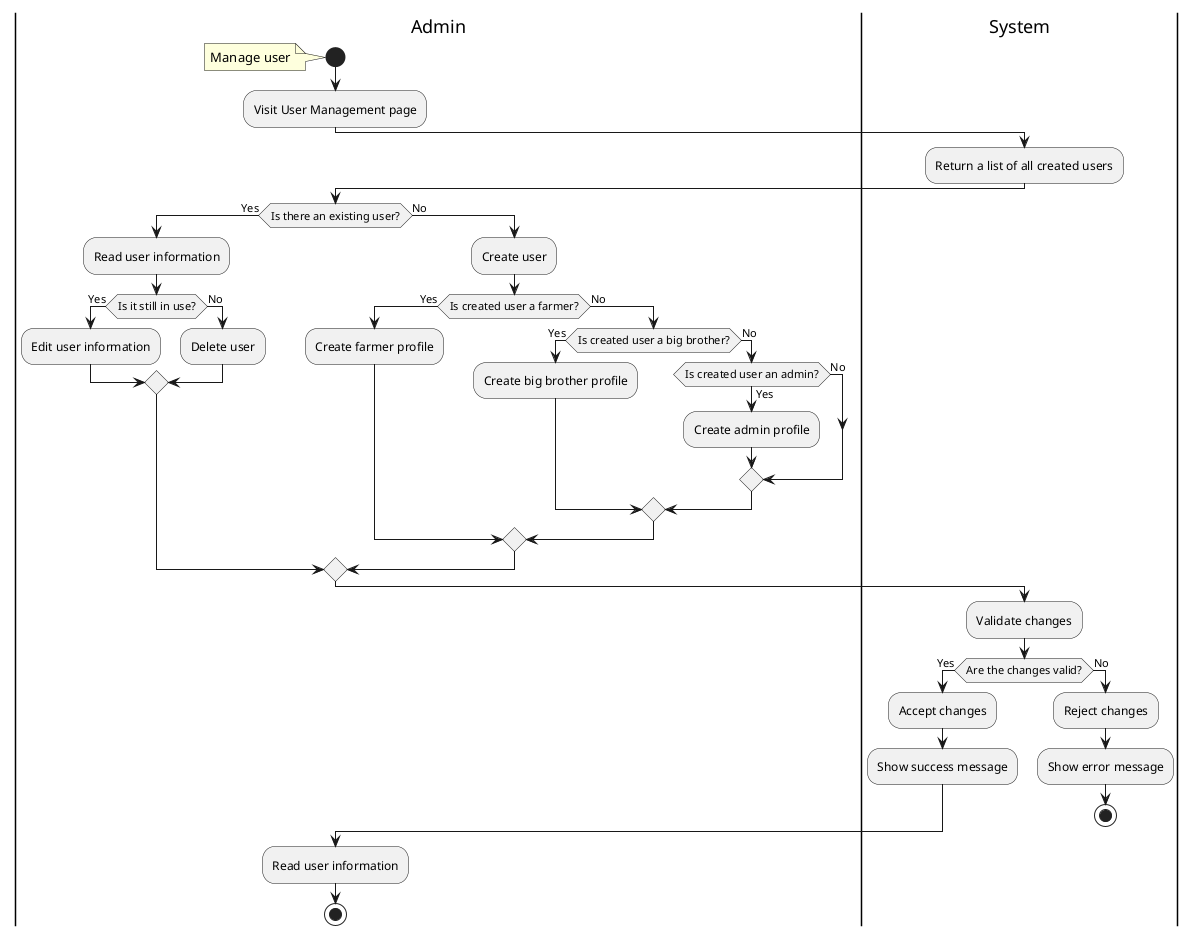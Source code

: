 @startuml

|Admin|
start
note left: Manage user

:Visit User Management page;

|System|
:Return a list of all created users;
|Admin|

if (Is there an existing user?) then (Yes)
    :Read user information;
    if (Is it still in use?) then (Yes)
        :Edit user information;
    else (No)
        :Delete user;
    endif
else (No)
    :Create user;

    if (Is created user a farmer?) then (Yes)
        :Create farmer profile;
    else (No)
        if (Is created user a big brother?) then (Yes)
            :Create big brother profile;
        else (No)
            if (Is created user an admin?) then (Yes)
                :Create admin profile;
            else (No)
            endif
        endif
    endif
endif

|System|
:Validate changes;
if (Are the changes valid?) then (Yes)
    :Accept changes;
    :Show success message;
else (No)
    :Reject changes;
    :Show error message;
    stop
endif

|Admin|
:Read user information;

stop

@enduml
